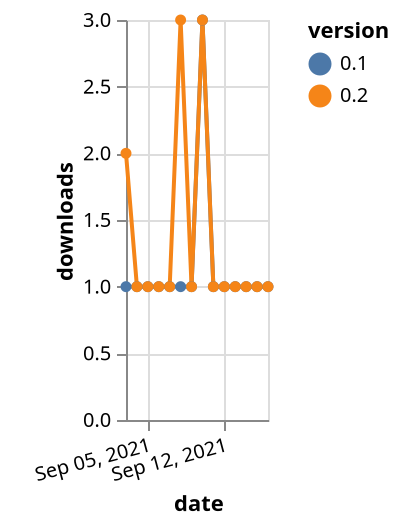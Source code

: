 {"$schema": "https://vega.github.io/schema/vega-lite/v5.json", "description": "A simple bar chart with embedded data.", "data": {"values": [{"date": "2021-09-03", "total": 440, "delta": 1, "version": "0.1"}, {"date": "2021-09-04", "total": 441, "delta": 1, "version": "0.1"}, {"date": "2021-09-05", "total": 442, "delta": 1, "version": "0.1"}, {"date": "2021-09-06", "total": 443, "delta": 1, "version": "0.1"}, {"date": "2021-09-07", "total": 444, "delta": 1, "version": "0.1"}, {"date": "2021-09-08", "total": 445, "delta": 1, "version": "0.1"}, {"date": "2021-09-09", "total": 446, "delta": 1, "version": "0.1"}, {"date": "2021-09-10", "total": 449, "delta": 3, "version": "0.1"}, {"date": "2021-09-11", "total": 450, "delta": 1, "version": "0.1"}, {"date": "2021-09-12", "total": 451, "delta": 1, "version": "0.1"}, {"date": "2021-09-13", "total": 452, "delta": 1, "version": "0.1"}, {"date": "2021-09-14", "total": 453, "delta": 1, "version": "0.1"}, {"date": "2021-09-15", "total": 454, "delta": 1, "version": "0.1"}, {"date": "2021-09-16", "total": 455, "delta": 1, "version": "0.1"}, {"date": "2021-09-03", "total": 655, "delta": 2, "version": "0.2"}, {"date": "2021-09-04", "total": 656, "delta": 1, "version": "0.2"}, {"date": "2021-09-05", "total": 657, "delta": 1, "version": "0.2"}, {"date": "2021-09-06", "total": 658, "delta": 1, "version": "0.2"}, {"date": "2021-09-07", "total": 659, "delta": 1, "version": "0.2"}, {"date": "2021-09-08", "total": 662, "delta": 3, "version": "0.2"}, {"date": "2021-09-09", "total": 663, "delta": 1, "version": "0.2"}, {"date": "2021-09-10", "total": 666, "delta": 3, "version": "0.2"}, {"date": "2021-09-11", "total": 667, "delta": 1, "version": "0.2"}, {"date": "2021-09-12", "total": 668, "delta": 1, "version": "0.2"}, {"date": "2021-09-13", "total": 669, "delta": 1, "version": "0.2"}, {"date": "2021-09-14", "total": 670, "delta": 1, "version": "0.2"}, {"date": "2021-09-15", "total": 671, "delta": 1, "version": "0.2"}, {"date": "2021-09-16", "total": 672, "delta": 1, "version": "0.2"}]}, "width": "container", "mark": {"type": "line", "point": {"filled": true}}, "encoding": {"x": {"field": "date", "type": "temporal", "timeUnit": "yearmonthdate", "title": "date", "axis": {"labelAngle": -15}}, "y": {"field": "delta", "type": "quantitative", "title": "downloads"}, "color": {"field": "version", "type": "nominal"}, "tooltip": {"field": "delta"}}}